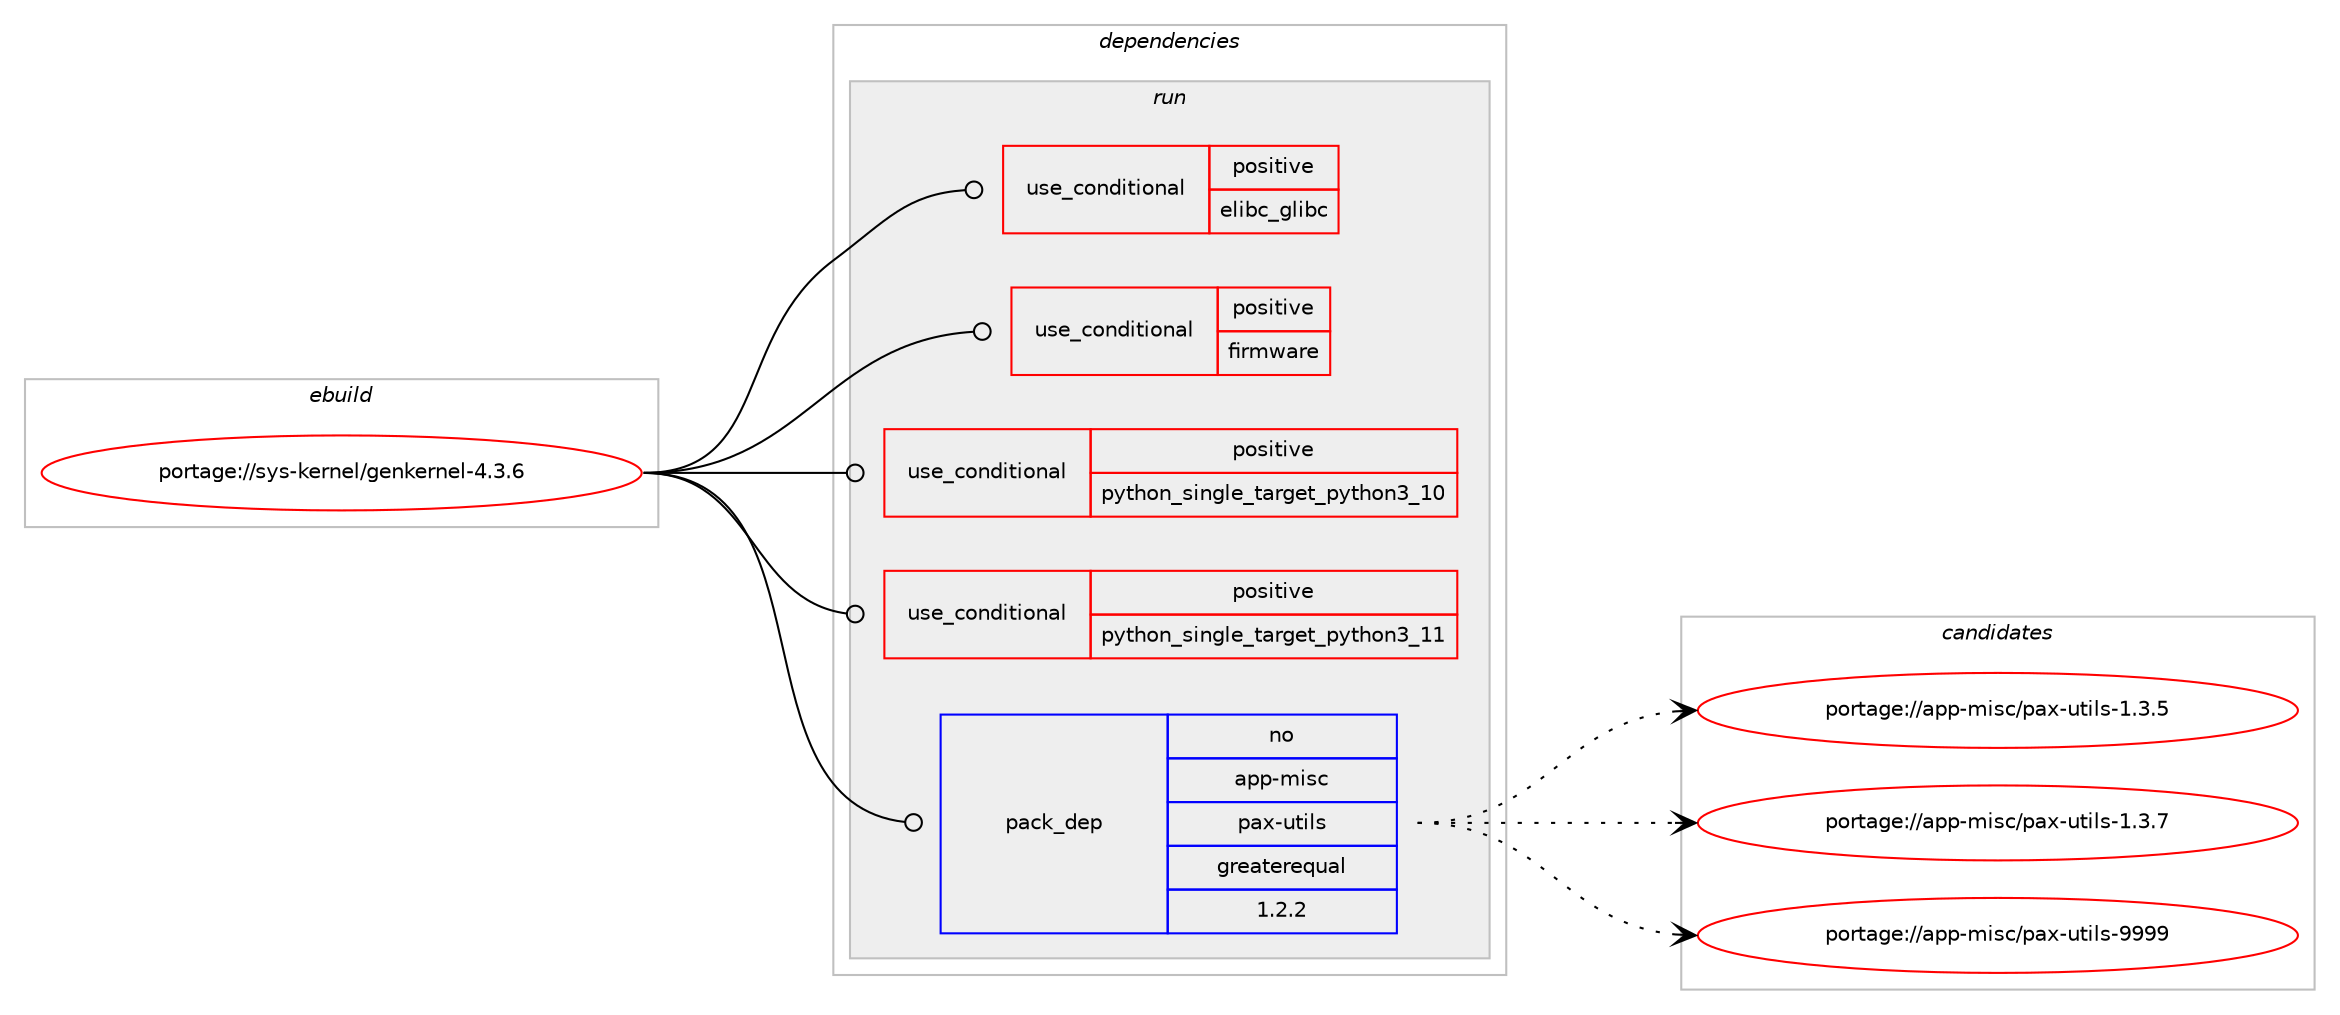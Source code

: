 digraph prolog {

# *************
# Graph options
# *************

newrank=true;
concentrate=true;
compound=true;
graph [rankdir=LR,fontname=Helvetica,fontsize=10,ranksep=1.5];#, ranksep=2.5, nodesep=0.2];
edge  [arrowhead=vee];
node  [fontname=Helvetica,fontsize=10];

# **********
# The ebuild
# **********

subgraph cluster_leftcol {
color=gray;
rank=same;
label=<<i>ebuild</i>>;
id [label="portage://sys-kernel/genkernel-4.3.6", color=red, width=4, href="../sys-kernel/genkernel-4.3.6.svg"];
}

# ****************
# The dependencies
# ****************

subgraph cluster_midcol {
color=gray;
label=<<i>dependencies</i>>;
subgraph cluster_compile {
fillcolor="#eeeeee";
style=filled;
label=<<i>compile</i>>;
}
subgraph cluster_compileandrun {
fillcolor="#eeeeee";
style=filled;
label=<<i>compile and run</i>>;
}
subgraph cluster_run {
fillcolor="#eeeeee";
style=filled;
label=<<i>run</i>>;
subgraph cond15472 {
dependency23174 [label=<<TABLE BORDER="0" CELLBORDER="1" CELLSPACING="0" CELLPADDING="4"><TR><TD ROWSPAN="3" CELLPADDING="10">use_conditional</TD></TR><TR><TD>positive</TD></TR><TR><TD>elibc_glibc</TD></TR></TABLE>>, shape=none, color=red];
# *** BEGIN UNKNOWN DEPENDENCY TYPE (TODO) ***
# dependency23174 -> package_dependency(portage://sys-kernel/genkernel-4.3.6,run,no,sys-libs,glibc,none,[,,],[],[use(enable(static-libs),positive)])
# *** END UNKNOWN DEPENDENCY TYPE (TODO) ***

}
id:e -> dependency23174:w [weight=20,style="solid",arrowhead="odot"];
subgraph cond15473 {
dependency23175 [label=<<TABLE BORDER="0" CELLBORDER="1" CELLSPACING="0" CELLPADDING="4"><TR><TD ROWSPAN="3" CELLPADDING="10">use_conditional</TD></TR><TR><TD>positive</TD></TR><TR><TD>firmware</TD></TR></TABLE>>, shape=none, color=red];
# *** BEGIN UNKNOWN DEPENDENCY TYPE (TODO) ***
# dependency23175 -> package_dependency(portage://sys-kernel/genkernel-4.3.6,run,no,sys-kernel,linux-firmware,none,[,,],[],[])
# *** END UNKNOWN DEPENDENCY TYPE (TODO) ***

}
id:e -> dependency23175:w [weight=20,style="solid",arrowhead="odot"];
subgraph cond15474 {
dependency23176 [label=<<TABLE BORDER="0" CELLBORDER="1" CELLSPACING="0" CELLPADDING="4"><TR><TD ROWSPAN="3" CELLPADDING="10">use_conditional</TD></TR><TR><TD>positive</TD></TR><TR><TD>python_single_target_python3_10</TD></TR></TABLE>>, shape=none, color=red];
# *** BEGIN UNKNOWN DEPENDENCY TYPE (TODO) ***
# dependency23176 -> package_dependency(portage://sys-kernel/genkernel-4.3.6,run,no,dev-lang,python,none,[,,],[slot(3.10)],[])
# *** END UNKNOWN DEPENDENCY TYPE (TODO) ***

}
id:e -> dependency23176:w [weight=20,style="solid",arrowhead="odot"];
subgraph cond15475 {
dependency23177 [label=<<TABLE BORDER="0" CELLBORDER="1" CELLSPACING="0" CELLPADDING="4"><TR><TD ROWSPAN="3" CELLPADDING="10">use_conditional</TD></TR><TR><TD>positive</TD></TR><TR><TD>python_single_target_python3_11</TD></TR></TABLE>>, shape=none, color=red];
# *** BEGIN UNKNOWN DEPENDENCY TYPE (TODO) ***
# dependency23177 -> package_dependency(portage://sys-kernel/genkernel-4.3.6,run,no,dev-lang,python,none,[,,],[slot(3.11)],[])
# *** END UNKNOWN DEPENDENCY TYPE (TODO) ***

}
id:e -> dependency23177:w [weight=20,style="solid",arrowhead="odot"];
# *** BEGIN UNKNOWN DEPENDENCY TYPE (TODO) ***
# id -> package_dependency(portage://sys-kernel/genkernel-4.3.6,run,no,app-alternatives,bc,none,[,,],[],[])
# *** END UNKNOWN DEPENDENCY TYPE (TODO) ***

# *** BEGIN UNKNOWN DEPENDENCY TYPE (TODO) ***
# id -> package_dependency(portage://sys-kernel/genkernel-4.3.6,run,no,app-alternatives,cpio,none,[,,],[],[])
# *** END UNKNOWN DEPENDENCY TYPE (TODO) ***

# *** BEGIN UNKNOWN DEPENDENCY TYPE (TODO) ***
# id -> package_dependency(portage://sys-kernel/genkernel-4.3.6,run,no,app-alternatives,lex,none,[,,],[],[])
# *** END UNKNOWN DEPENDENCY TYPE (TODO) ***

# *** BEGIN UNKNOWN DEPENDENCY TYPE (TODO) ***
# id -> package_dependency(portage://sys-kernel/genkernel-4.3.6,run,no,app-alternatives,yacc,none,[,,],[],[])
# *** END UNKNOWN DEPENDENCY TYPE (TODO) ***

subgraph pack7497 {
dependency23178 [label=<<TABLE BORDER="0" CELLBORDER="1" CELLSPACING="0" CELLPADDING="4" WIDTH="220"><TR><TD ROWSPAN="6" CELLPADDING="30">pack_dep</TD></TR><TR><TD WIDTH="110">no</TD></TR><TR><TD>app-misc</TD></TR><TR><TD>pax-utils</TD></TR><TR><TD>greaterequal</TD></TR><TR><TD>1.2.2</TD></TR></TABLE>>, shape=none, color=blue];
}
id:e -> dependency23178:w [weight=20,style="solid",arrowhead="odot"];
# *** BEGIN UNKNOWN DEPENDENCY TYPE (TODO) ***
# id -> package_dependency(portage://sys-kernel/genkernel-4.3.6,run,no,app-portage,elt-patches,none,[,,],[],[])
# *** END UNKNOWN DEPENDENCY TYPE (TODO) ***

# *** BEGIN UNKNOWN DEPENDENCY TYPE (TODO) ***
# id -> package_dependency(portage://sys-kernel/genkernel-4.3.6,run,no,app-portage,portage-utils,none,[,,],[],[])
# *** END UNKNOWN DEPENDENCY TYPE (TODO) ***

# *** BEGIN UNKNOWN DEPENDENCY TYPE (TODO) ***
# id -> package_dependency(portage://sys-kernel/genkernel-4.3.6,run,no,dev-build,autoconf,none,[,,],[],[])
# *** END UNKNOWN DEPENDENCY TYPE (TODO) ***

# *** BEGIN UNKNOWN DEPENDENCY TYPE (TODO) ***
# id -> package_dependency(portage://sys-kernel/genkernel-4.3.6,run,no,dev-build,autoconf-archive,none,[,,],[],[])
# *** END UNKNOWN DEPENDENCY TYPE (TODO) ***

# *** BEGIN UNKNOWN DEPENDENCY TYPE (TODO) ***
# id -> package_dependency(portage://sys-kernel/genkernel-4.3.6,run,no,dev-build,automake,none,[,,],[],[])
# *** END UNKNOWN DEPENDENCY TYPE (TODO) ***

# *** BEGIN UNKNOWN DEPENDENCY TYPE (TODO) ***
# id -> package_dependency(portage://sys-kernel/genkernel-4.3.6,run,no,dev-build,libtool,none,[,,],[],[])
# *** END UNKNOWN DEPENDENCY TYPE (TODO) ***

# *** BEGIN UNKNOWN DEPENDENCY TYPE (TODO) ***
# id -> package_dependency(portage://sys-kernel/genkernel-4.3.6,run,no,dev-util,gperf,none,[,,],[],[])
# *** END UNKNOWN DEPENDENCY TYPE (TODO) ***

# *** BEGIN UNKNOWN DEPENDENCY TYPE (TODO) ***
# id -> package_dependency(portage://sys-kernel/genkernel-4.3.6,run,no,sys-apps,sandbox,none,[,,],[],[])
# *** END UNKNOWN DEPENDENCY TYPE (TODO) ***

# *** BEGIN UNKNOWN DEPENDENCY TYPE (TODO) ***
# id -> package_dependency(portage://sys-kernel/genkernel-4.3.6,run,no,virtual,pkgconfig,none,[,,],[],[])
# *** END UNKNOWN DEPENDENCY TYPE (TODO) ***

}
}

# **************
# The candidates
# **************

subgraph cluster_choices {
rank=same;
color=gray;
label=<<i>candidates</i>>;

subgraph choice7497 {
color=black;
nodesep=1;
choice971121124510910511599471129712045117116105108115454946514653 [label="portage://app-misc/pax-utils-1.3.5", color=red, width=4,href="../app-misc/pax-utils-1.3.5.svg"];
choice971121124510910511599471129712045117116105108115454946514655 [label="portage://app-misc/pax-utils-1.3.7", color=red, width=4,href="../app-misc/pax-utils-1.3.7.svg"];
choice9711211245109105115994711297120451171161051081154557575757 [label="portage://app-misc/pax-utils-9999", color=red, width=4,href="../app-misc/pax-utils-9999.svg"];
dependency23178:e -> choice971121124510910511599471129712045117116105108115454946514653:w [style=dotted,weight="100"];
dependency23178:e -> choice971121124510910511599471129712045117116105108115454946514655:w [style=dotted,weight="100"];
dependency23178:e -> choice9711211245109105115994711297120451171161051081154557575757:w [style=dotted,weight="100"];
}
}

}
